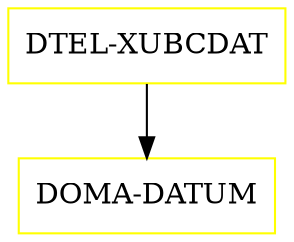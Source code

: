 digraph G {
  "DTEL-XUBCDAT" [shape=box,color=yellow];
  "DOMA-DATUM" [shape=box,color=yellow,URL="./DOMA_DATUM.html"];
  "DTEL-XUBCDAT" -> "DOMA-DATUM";
}

